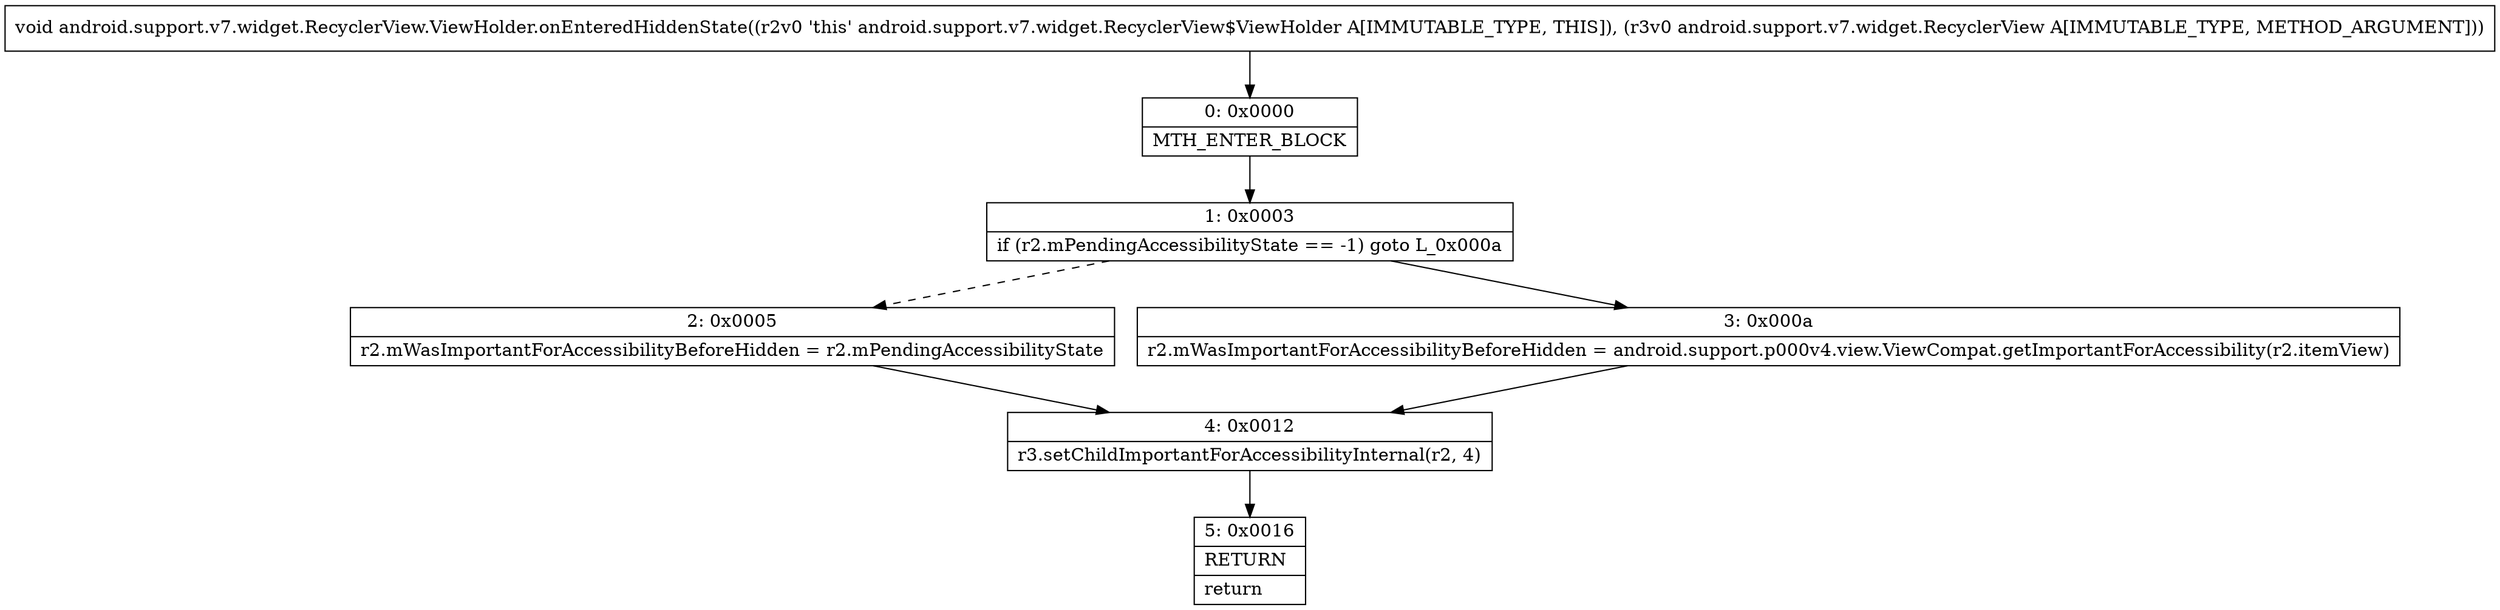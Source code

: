 digraph "CFG forandroid.support.v7.widget.RecyclerView.ViewHolder.onEnteredHiddenState(Landroid\/support\/v7\/widget\/RecyclerView;)V" {
Node_0 [shape=record,label="{0\:\ 0x0000|MTH_ENTER_BLOCK\l}"];
Node_1 [shape=record,label="{1\:\ 0x0003|if (r2.mPendingAccessibilityState == \-1) goto L_0x000a\l}"];
Node_2 [shape=record,label="{2\:\ 0x0005|r2.mWasImportantForAccessibilityBeforeHidden = r2.mPendingAccessibilityState\l}"];
Node_3 [shape=record,label="{3\:\ 0x000a|r2.mWasImportantForAccessibilityBeforeHidden = android.support.p000v4.view.ViewCompat.getImportantForAccessibility(r2.itemView)\l}"];
Node_4 [shape=record,label="{4\:\ 0x0012|r3.setChildImportantForAccessibilityInternal(r2, 4)\l}"];
Node_5 [shape=record,label="{5\:\ 0x0016|RETURN\l|return\l}"];
MethodNode[shape=record,label="{void android.support.v7.widget.RecyclerView.ViewHolder.onEnteredHiddenState((r2v0 'this' android.support.v7.widget.RecyclerView$ViewHolder A[IMMUTABLE_TYPE, THIS]), (r3v0 android.support.v7.widget.RecyclerView A[IMMUTABLE_TYPE, METHOD_ARGUMENT])) }"];
MethodNode -> Node_0;
Node_0 -> Node_1;
Node_1 -> Node_2[style=dashed];
Node_1 -> Node_3;
Node_2 -> Node_4;
Node_3 -> Node_4;
Node_4 -> Node_5;
}

